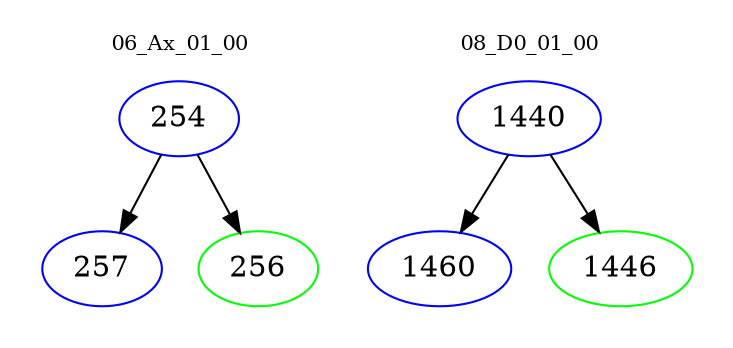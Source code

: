 digraph{
subgraph cluster_0 {
color = white
label = "06_Ax_01_00";
fontsize=10;
T0_254 [label="254", color="blue"]
T0_254 -> T0_257 [color="black"]
T0_257 [label="257", color="blue"]
T0_254 -> T0_256 [color="black"]
T0_256 [label="256", color="green"]
}
subgraph cluster_1 {
color = white
label = "08_D0_01_00";
fontsize=10;
T1_1440 [label="1440", color="blue"]
T1_1440 -> T1_1460 [color="black"]
T1_1460 [label="1460", color="blue"]
T1_1440 -> T1_1446 [color="black"]
T1_1446 [label="1446", color="green"]
}
}
